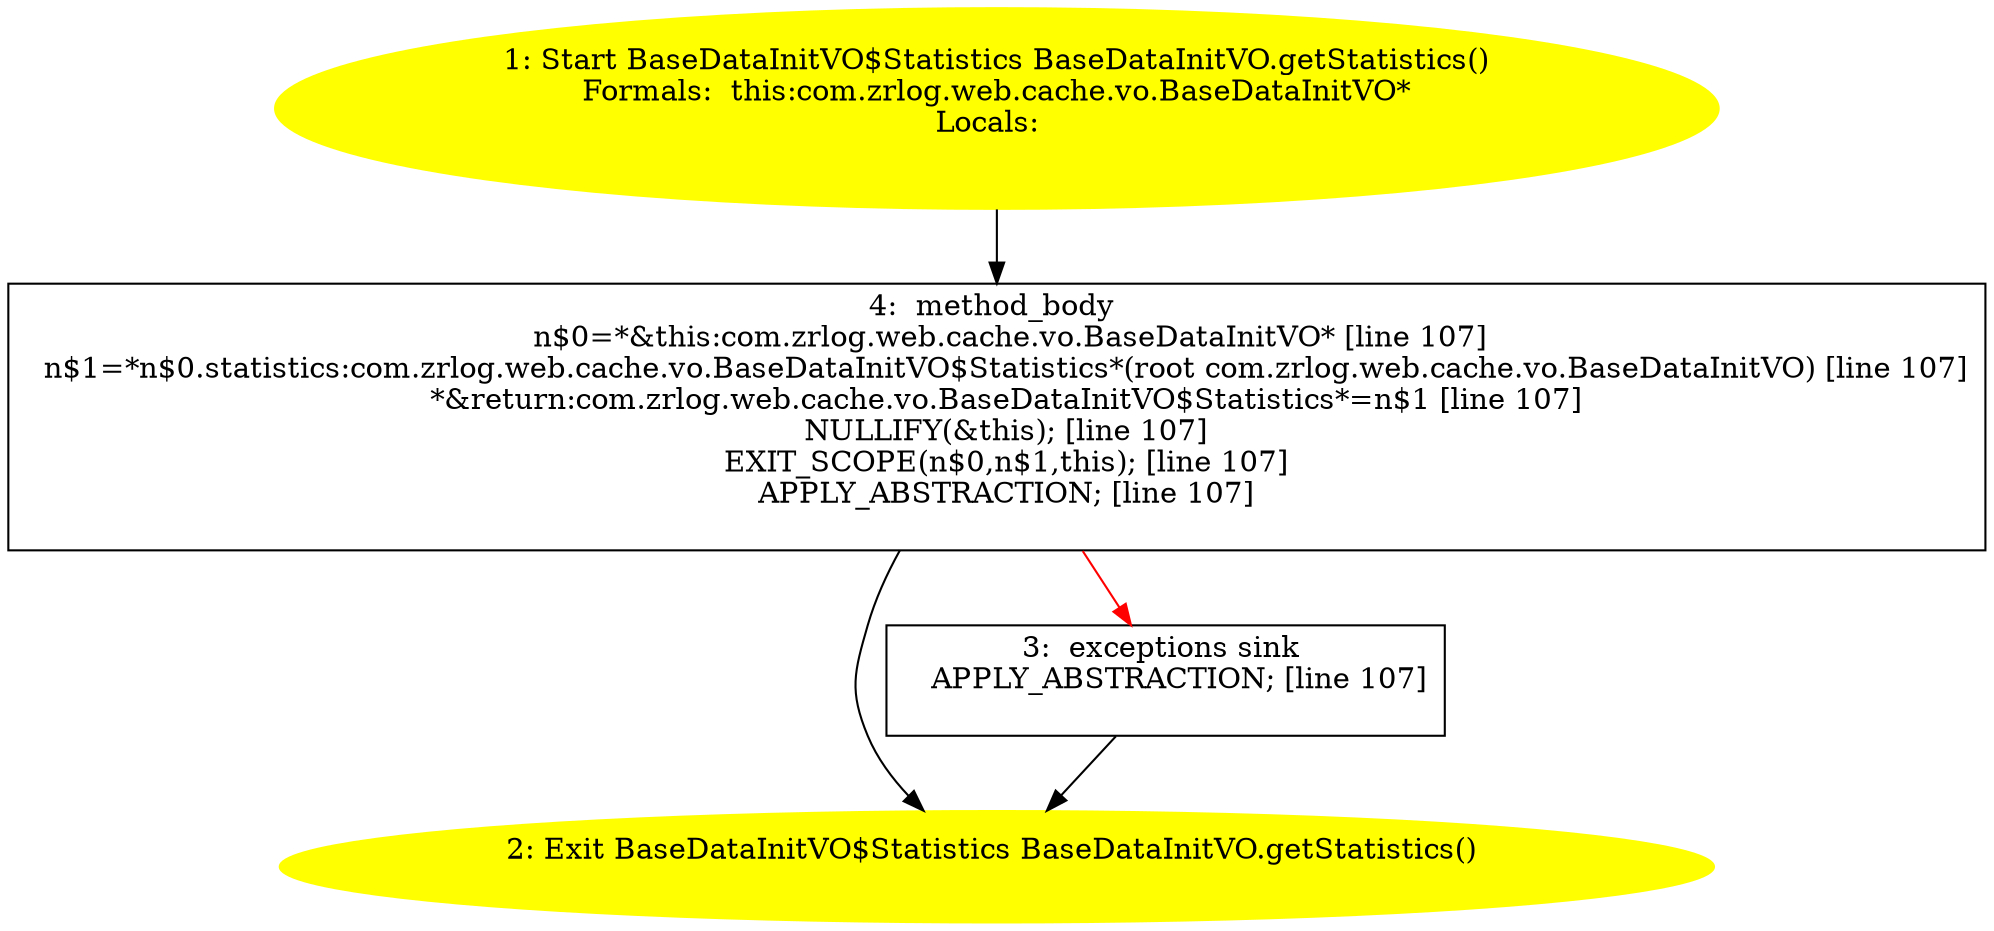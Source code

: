 /* @generated */
digraph cfg {
"com.zrlog.web.cache.vo.BaseDataInitVO.getStatistics():com.zrlog.web.cache.vo.BaseDataInitVO$Statisti.26509c7e8ab2f20e132b469f68069a60_1" [label="1: Start BaseDataInitVO$Statistics BaseDataInitVO.getStatistics()\nFormals:  this:com.zrlog.web.cache.vo.BaseDataInitVO*\nLocals:  \n  " color=yellow style=filled]
	

	 "com.zrlog.web.cache.vo.BaseDataInitVO.getStatistics():com.zrlog.web.cache.vo.BaseDataInitVO$Statisti.26509c7e8ab2f20e132b469f68069a60_1" -> "com.zrlog.web.cache.vo.BaseDataInitVO.getStatistics():com.zrlog.web.cache.vo.BaseDataInitVO$Statisti.26509c7e8ab2f20e132b469f68069a60_4" ;
"com.zrlog.web.cache.vo.BaseDataInitVO.getStatistics():com.zrlog.web.cache.vo.BaseDataInitVO$Statisti.26509c7e8ab2f20e132b469f68069a60_2" [label="2: Exit BaseDataInitVO$Statistics BaseDataInitVO.getStatistics() \n  " color=yellow style=filled]
	

"com.zrlog.web.cache.vo.BaseDataInitVO.getStatistics():com.zrlog.web.cache.vo.BaseDataInitVO$Statisti.26509c7e8ab2f20e132b469f68069a60_3" [label="3:  exceptions sink \n   APPLY_ABSTRACTION; [line 107]\n " shape="box"]
	

	 "com.zrlog.web.cache.vo.BaseDataInitVO.getStatistics():com.zrlog.web.cache.vo.BaseDataInitVO$Statisti.26509c7e8ab2f20e132b469f68069a60_3" -> "com.zrlog.web.cache.vo.BaseDataInitVO.getStatistics():com.zrlog.web.cache.vo.BaseDataInitVO$Statisti.26509c7e8ab2f20e132b469f68069a60_2" ;
"com.zrlog.web.cache.vo.BaseDataInitVO.getStatistics():com.zrlog.web.cache.vo.BaseDataInitVO$Statisti.26509c7e8ab2f20e132b469f68069a60_4" [label="4:  method_body \n   n$0=*&this:com.zrlog.web.cache.vo.BaseDataInitVO* [line 107]\n  n$1=*n$0.statistics:com.zrlog.web.cache.vo.BaseDataInitVO$Statistics*(root com.zrlog.web.cache.vo.BaseDataInitVO) [line 107]\n  *&return:com.zrlog.web.cache.vo.BaseDataInitVO$Statistics*=n$1 [line 107]\n  NULLIFY(&this); [line 107]\n  EXIT_SCOPE(n$0,n$1,this); [line 107]\n  APPLY_ABSTRACTION; [line 107]\n " shape="box"]
	

	 "com.zrlog.web.cache.vo.BaseDataInitVO.getStatistics():com.zrlog.web.cache.vo.BaseDataInitVO$Statisti.26509c7e8ab2f20e132b469f68069a60_4" -> "com.zrlog.web.cache.vo.BaseDataInitVO.getStatistics():com.zrlog.web.cache.vo.BaseDataInitVO$Statisti.26509c7e8ab2f20e132b469f68069a60_2" ;
	 "com.zrlog.web.cache.vo.BaseDataInitVO.getStatistics():com.zrlog.web.cache.vo.BaseDataInitVO$Statisti.26509c7e8ab2f20e132b469f68069a60_4" -> "com.zrlog.web.cache.vo.BaseDataInitVO.getStatistics():com.zrlog.web.cache.vo.BaseDataInitVO$Statisti.26509c7e8ab2f20e132b469f68069a60_3" [color="red" ];
}
